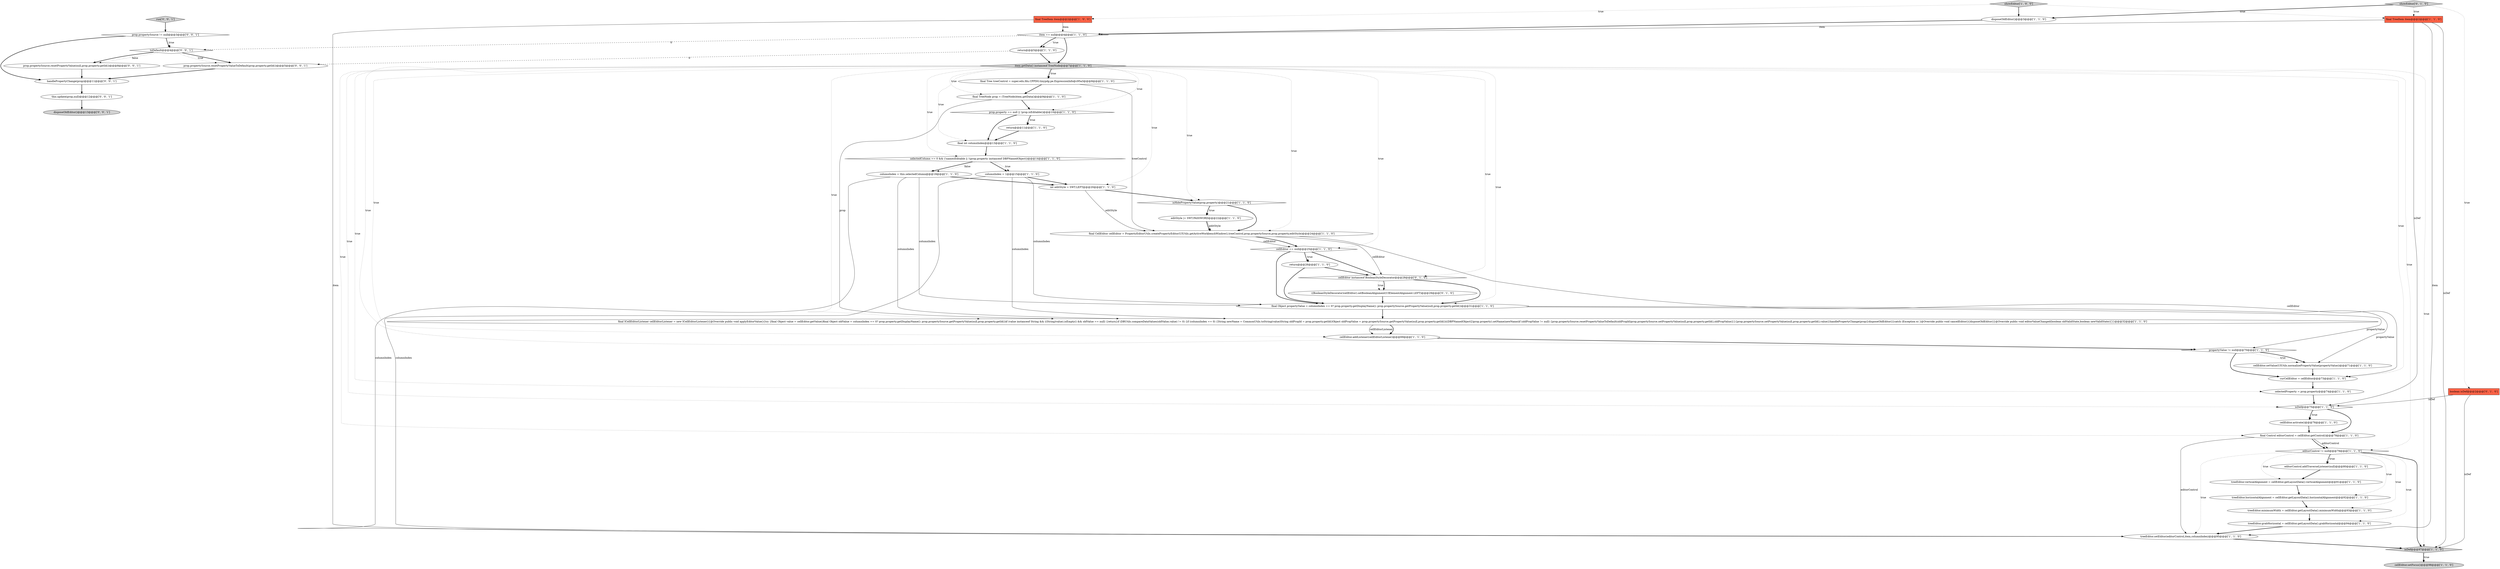 digraph {
17 [style = filled, label = "curCellEditor = cellEditor@@@73@@@['1', '1', '0']", fillcolor = white, shape = ellipse image = "AAA0AAABBB1BBB"];
32 [style = filled, label = "isDef@@@75@@@['1', '1', '0']", fillcolor = white, shape = diamond image = "AAA0AAABBB1BBB"];
25 [style = filled, label = "prop.property == null || !prop.isEditable()@@@10@@@['1', '1', '0']", fillcolor = white, shape = diamond image = "AAA0AAABBB1BBB"];
31 [style = filled, label = "final TreeNode prop = (TreeNode)item.getData()@@@9@@@['1', '1', '0']", fillcolor = white, shape = ellipse image = "AAA0AAABBB1BBB"];
7 [style = filled, label = "cellEditor.setValue(UIUtils.normalizePropertyValue(propertyValue))@@@71@@@['1', '1', '0']", fillcolor = white, shape = ellipse image = "AAA0AAABBB1BBB"];
20 [style = filled, label = "treeEditor.verticalAlignment = cellEditor.getLayoutData().verticalAlignment@@@91@@@['1', '1', '0']", fillcolor = white, shape = ellipse image = "AAA0AAABBB1BBB"];
51 [style = filled, label = "prop.propertySource.resetPropertyValue(null,prop.property.getId())@@@8@@@['0', '0', '1']", fillcolor = white, shape = ellipse image = "AAA0AAABBB3BBB"];
22 [style = filled, label = "showEditor['1', '0', '0']", fillcolor = lightgray, shape = diamond image = "AAA0AAABBB1BBB"];
5 [style = filled, label = "treeEditor.minimumWidth = cellEditor.getLayoutData().minimumWidth@@@93@@@['1', '1', '0']", fillcolor = white, shape = ellipse image = "AAA0AAABBB1BBB"];
50 [style = filled, label = "handlePropertyChange(prop)@@@11@@@['0', '0', '1']", fillcolor = white, shape = ellipse image = "AAA0AAABBB3BBB"];
41 [style = filled, label = "((BooleanStyleDecorator)cellEditor).setBooleanAlignment(UIElementAlignment.LEFT)@@@29@@@['0', '1', '0']", fillcolor = white, shape = ellipse image = "AAA1AAABBB2BBB"];
38 [style = filled, label = "final ICellEditorListener cellEditorListener = new ICellEditorListener(){@Override public void applyEditorValue(){try {final Object value = cellEditor.getValue()final Object oldValue = columnIndex == 0? prop.property.getDisplayName(): prop.propertySource.getPropertyValue(null,prop.property.getId())if (value instanceof String && ((String)value).isEmpty() && oldValue == null) {return}if (DBUtils.compareDataValues(oldValue,value) != 0) {if (columnIndex == 0) {String newName = CommonUtils.toString(value)String oldPropId = prop.property.getId()Object oldPropValue = prop.propertySource.getPropertyValue(null,prop.property.getId())((DBPNamedObject2)prop.property).setName(newName)if (oldPropValue != null) {prop.propertySource.resetPropertyValueToDefault(oldPropId)prop.propertySource.setPropertyValue(null,prop.property.getId(),oldPropValue)}}{prop.propertySource.setPropertyValue(null,prop.property.getId(),value)}handlePropertyChange(prop)}disposeOldEditor()}catch (Exception e) }@Override public void cancelEditor(){disposeOldEditor()}@Override public void editorValueChanged(boolean oldValidState,boolean newValidState){}}@@@32@@@['1', '1', '0']", fillcolor = white, shape = ellipse image = "AAA0AAABBB1BBB"];
11 [style = filled, label = "editorControl.addTraverseListener(null)@@@80@@@['1', '1', '0']", fillcolor = white, shape = ellipse image = "AAA0AAABBB1BBB"];
27 [style = filled, label = "final CellEditor cellEditor = PropertyEditorUtils.createPropertyEditor(UIUtils.getActiveWorkbenchWindow(),treeControl,prop.propertySource,prop.property,editStyle)@@@24@@@['1', '1', '0']", fillcolor = white, shape = ellipse image = "AAA0AAABBB1BBB"];
2 [style = filled, label = "final TreeItem item@@@2@@@['1', '0', '0']", fillcolor = tomato, shape = box image = "AAA0AAABBB1BBB"];
24 [style = filled, label = "final Object propertyValue = columnIndex == 0? prop.property.getDisplayName(): prop.propertySource.getPropertyValue(null,prop.property.getId())@@@31@@@['1', '1', '0']", fillcolor = white, shape = ellipse image = "AAA0AAABBB1BBB"];
23 [style = filled, label = "isHidePropertyValue(prop.property)@@@21@@@['1', '1', '0']", fillcolor = white, shape = diamond image = "AAA0AAABBB1BBB"];
35 [style = filled, label = "final TreeItem item@@@2@@@['1', '1', '0']", fillcolor = tomato, shape = box image = "AAA0AAABBB1BBB"];
39 [style = filled, label = "propertyValue != null@@@70@@@['1', '1', '0']", fillcolor = white, shape = diamond image = "AAA0AAABBB1BBB"];
1 [style = filled, label = "selectedColumn == 0 && (!namesEditable || !(prop.property instanceof DBPNamedObject))@@@14@@@['1', '1', '0']", fillcolor = white, shape = diamond image = "AAA0AAABBB1BBB"];
34 [style = filled, label = "cellEditor.addListener(cellEditorListener)@@@69@@@['1', '1', '0']", fillcolor = white, shape = ellipse image = "AAA0AAABBB1BBB"];
45 [style = filled, label = "prop.propertySource != null@@@3@@@['0', '0', '1']", fillcolor = white, shape = diamond image = "AAA0AAABBB3BBB"];
37 [style = filled, label = "disposeOldEditor()@@@3@@@['1', '1', '0']", fillcolor = white, shape = ellipse image = "AAA0AAABBB1BBB"];
36 [style = filled, label = "item.getData() instanceof TreeNode@@@7@@@['1', '1', '0']", fillcolor = lightgray, shape = diamond image = "AAA0AAABBB1BBB"];
46 [style = filled, label = "toDefault@@@4@@@['0', '0', '1']", fillcolor = white, shape = diamond image = "AAA0AAABBB3BBB"];
30 [style = filled, label = "final Tree treeControl = super.edu.fdu.CPPDG.tinypdg.pe.ExpressionInfo@c95a3@@@8@@@['1', '1', '0']", fillcolor = white, shape = ellipse image = "AAA0AAABBB1BBB"];
3 [style = filled, label = "editStyle |= SWT.PASSWORD@@@22@@@['1', '1', '0']", fillcolor = white, shape = ellipse image = "AAA0AAABBB1BBB"];
33 [style = filled, label = "int editStyle = SWT.LEFT@@@20@@@['1', '1', '0']", fillcolor = white, shape = ellipse image = "AAA0AAABBB1BBB"];
49 [style = filled, label = "run['0', '0', '1']", fillcolor = lightgray, shape = diamond image = "AAA0AAABBB3BBB"];
48 [style = filled, label = "disposeOldEditor()@@@13@@@['0', '0', '1']", fillcolor = lightgray, shape = ellipse image = "AAA0AAABBB3BBB"];
44 [style = filled, label = "this.update(prop,null)@@@12@@@['0', '0', '1']", fillcolor = white, shape = ellipse image = "AAA0AAABBB3BBB"];
47 [style = filled, label = "prop.propertySource.resetPropertyValueToDefault(prop.property.getId())@@@5@@@['0', '0', '1']", fillcolor = white, shape = ellipse image = "AAA0AAABBB3BBB"];
9 [style = filled, label = "selectedProperty = prop.property@@@74@@@['1', '1', '0']", fillcolor = white, shape = ellipse image = "AAA0AAABBB1BBB"];
6 [style = filled, label = "return@@@5@@@['1', '1', '0']", fillcolor = white, shape = ellipse image = "AAA0AAABBB1BBB"];
12 [style = filled, label = "treeEditor.grabHorizontal = cellEditor.getLayoutData().grabHorizontal@@@94@@@['1', '1', '0']", fillcolor = white, shape = ellipse image = "AAA0AAABBB1BBB"];
15 [style = filled, label = "cellEditor == null@@@25@@@['1', '1', '0']", fillcolor = white, shape = diamond image = "AAA0AAABBB1BBB"];
10 [style = filled, label = "isDef@@@97@@@['1', '1', '0']", fillcolor = lightgray, shape = diamond image = "AAA0AAABBB1BBB"];
13 [style = filled, label = "columnIndex = this.selectedColumn@@@18@@@['1', '1', '0']", fillcolor = white, shape = ellipse image = "AAA0AAABBB1BBB"];
4 [style = filled, label = "final Control editorControl = cellEditor.getControl()@@@78@@@['1', '1', '0']", fillcolor = white, shape = ellipse image = "AAA0AAABBB1BBB"];
29 [style = filled, label = "editorControl != null@@@79@@@['1', '1', '0']", fillcolor = white, shape = diamond image = "AAA0AAABBB1BBB"];
0 [style = filled, label = "treeEditor.setEditor(editorControl,item,columnIndex)@@@95@@@['1', '1', '0']", fillcolor = white, shape = ellipse image = "AAA0AAABBB1BBB"];
8 [style = filled, label = "columnIndex = 1@@@15@@@['1', '1', '0']", fillcolor = white, shape = ellipse image = "AAA0AAABBB1BBB"];
16 [style = filled, label = "item == null@@@4@@@['1', '1', '0']", fillcolor = white, shape = diamond image = "AAA0AAABBB1BBB"];
28 [style = filled, label = "return@@@11@@@['1', '1', '0']", fillcolor = white, shape = ellipse image = "AAA0AAABBB1BBB"];
43 [style = filled, label = "showEditor['0', '1', '0']", fillcolor = lightgray, shape = diamond image = "AAA0AAABBB2BBB"];
19 [style = filled, label = "cellEditor.activate()@@@76@@@['1', '1', '0']", fillcolor = white, shape = ellipse image = "AAA0AAABBB1BBB"];
26 [style = filled, label = "return@@@26@@@['1', '1', '0']", fillcolor = white, shape = ellipse image = "AAA0AAABBB1BBB"];
21 [style = filled, label = "cellEditor.setFocus()@@@98@@@['1', '1', '0']", fillcolor = lightgray, shape = ellipse image = "AAA0AAABBB1BBB"];
14 [style = filled, label = "final int columnIndex@@@13@@@['1', '1', '0']", fillcolor = white, shape = ellipse image = "AAA0AAABBB1BBB"];
18 [style = filled, label = "treeEditor.horizontalAlignment = cellEditor.getLayoutData().horizontalAlignment@@@92@@@['1', '1', '0']", fillcolor = white, shape = ellipse image = "AAA0AAABBB1BBB"];
42 [style = filled, label = "cellEditor instanceof BooleanStyleDecorator@@@28@@@['0', '1', '0']", fillcolor = white, shape = diamond image = "AAA1AAABBB2BBB"];
40 [style = filled, label = "boolean isDef@@@2@@@['0', '1', '0']", fillcolor = tomato, shape = box image = "AAA0AAABBB2BBB"];
35->16 [style = solid, label="item"];
27->42 [style = solid, label="cellEditor"];
36->15 [style = dotted, label="true"];
39->17 [style = bold, label=""];
4->29 [style = solid, label="editorControl"];
10->21 [style = bold, label=""];
46->47 [style = bold, label=""];
4->0 [style = solid, label="editorControl"];
24->39 [style = solid, label="propertyValue"];
36->29 [style = dotted, label="true"];
29->11 [style = dotted, label="true"];
36->30 [style = bold, label=""];
44->48 [style = bold, label=""];
29->11 [style = bold, label=""];
36->4 [style = dotted, label="true"];
27->15 [style = solid, label="cellEditor"];
16->6 [style = dotted, label="true"];
29->12 [style = dotted, label="true"];
46->47 [style = dotted, label="true"];
6->47 [style = dashed, label="0"];
25->28 [style = bold, label=""];
45->46 [style = bold, label=""];
40->32 [style = solid, label="isDef"];
46->51 [style = dotted, label="false"];
38->34 [style = solid, label="cellEditorListener"];
33->23 [style = bold, label=""];
15->26 [style = bold, label=""];
16->6 [style = bold, label=""];
36->34 [style = dotted, label="true"];
43->40 [style = dotted, label="true"];
43->35 [style = dotted, label="true"];
5->12 [style = bold, label=""];
2->16 [style = solid, label="item"];
37->16 [style = bold, label=""];
23->3 [style = dotted, label="true"];
23->27 [style = bold, label=""];
36->38 [style = dotted, label="true"];
12->0 [style = bold, label=""];
36->10 [style = dotted, label="true"];
26->24 [style = bold, label=""];
11->20 [style = bold, label=""];
26->42 [style = bold, label=""];
41->24 [style = bold, label=""];
36->31 [style = dotted, label="true"];
20->18 [style = bold, label=""];
1->8 [style = bold, label=""];
25->14 [style = bold, label=""];
38->34 [style = bold, label=""];
36->1 [style = dotted, label="true"];
25->28 [style = dotted, label="true"];
30->31 [style = bold, label=""];
51->50 [style = bold, label=""];
35->32 [style = solid, label="isDef"];
17->9 [style = bold, label=""];
36->33 [style = dotted, label="true"];
29->10 [style = bold, label=""];
34->39 [style = bold, label=""];
9->32 [style = bold, label=""];
6->36 [style = bold, label=""];
28->14 [style = bold, label=""];
32->4 [style = bold, label=""];
2->0 [style = solid, label="item"];
39->7 [style = dotted, label="true"];
31->25 [style = bold, label=""];
29->20 [style = dotted, label="true"];
8->24 [style = solid, label="columnIndex"];
1->13 [style = bold, label=""];
35->0 [style = solid, label="item"];
36->23 [style = dotted, label="true"];
36->42 [style = dotted, label="true"];
42->24 [style = bold, label=""];
29->5 [style = dotted, label="true"];
13->24 [style = solid, label="columnIndex"];
3->27 [style = solid, label="editStyle"];
49->45 [style = bold, label=""];
15->26 [style = dotted, label="true"];
24->7 [style = solid, label="propertyValue"];
8->38 [style = solid, label="columnIndex"];
8->0 [style = solid, label="columnIndex"];
40->10 [style = solid, label="isDef"];
27->15 [style = bold, label=""];
15->24 [style = bold, label=""];
46->51 [style = bold, label=""];
3->27 [style = bold, label=""];
30->27 [style = solid, label="treeControl"];
24->38 [style = bold, label=""];
42->41 [style = bold, label=""];
35->10 [style = solid, label="isDef"];
36->39 [style = dotted, label="true"];
19->4 [style = bold, label=""];
16->46 [style = dashed, label="0"];
7->17 [style = bold, label=""];
15->42 [style = bold, label=""];
33->27 [style = solid, label="editStyle"];
36->9 [style = dotted, label="true"];
45->50 [style = bold, label=""];
42->41 [style = dotted, label="true"];
50->44 [style = bold, label=""];
36->24 [style = dotted, label="true"];
32->19 [style = dotted, label="true"];
13->38 [style = solid, label="columnIndex"];
23->3 [style = bold, label=""];
36->25 [style = dotted, label="true"];
36->30 [style = dotted, label="true"];
1->8 [style = dotted, label="true"];
36->27 [style = dotted, label="true"];
1->13 [style = dotted, label="false"];
36->32 [style = dotted, label="true"];
18->5 [style = bold, label=""];
13->0 [style = solid, label="columnIndex"];
13->33 [style = bold, label=""];
43->37 [style = bold, label=""];
16->36 [style = bold, label=""];
27->17 [style = solid, label="cellEditor"];
36->17 [style = dotted, label="true"];
31->38 [style = solid, label="prop"];
14->1 [style = bold, label=""];
0->10 [style = bold, label=""];
22->2 [style = dotted, label="true"];
39->7 [style = bold, label=""];
29->0 [style = dotted, label="true"];
29->18 [style = dotted, label="true"];
47->50 [style = bold, label=""];
10->21 [style = dotted, label="true"];
4->29 [style = bold, label=""];
36->14 [style = dotted, label="true"];
45->46 [style = dotted, label="true"];
8->33 [style = bold, label=""];
32->19 [style = bold, label=""];
22->37 [style = bold, label=""];
22->35 [style = dotted, label="true"];
}
